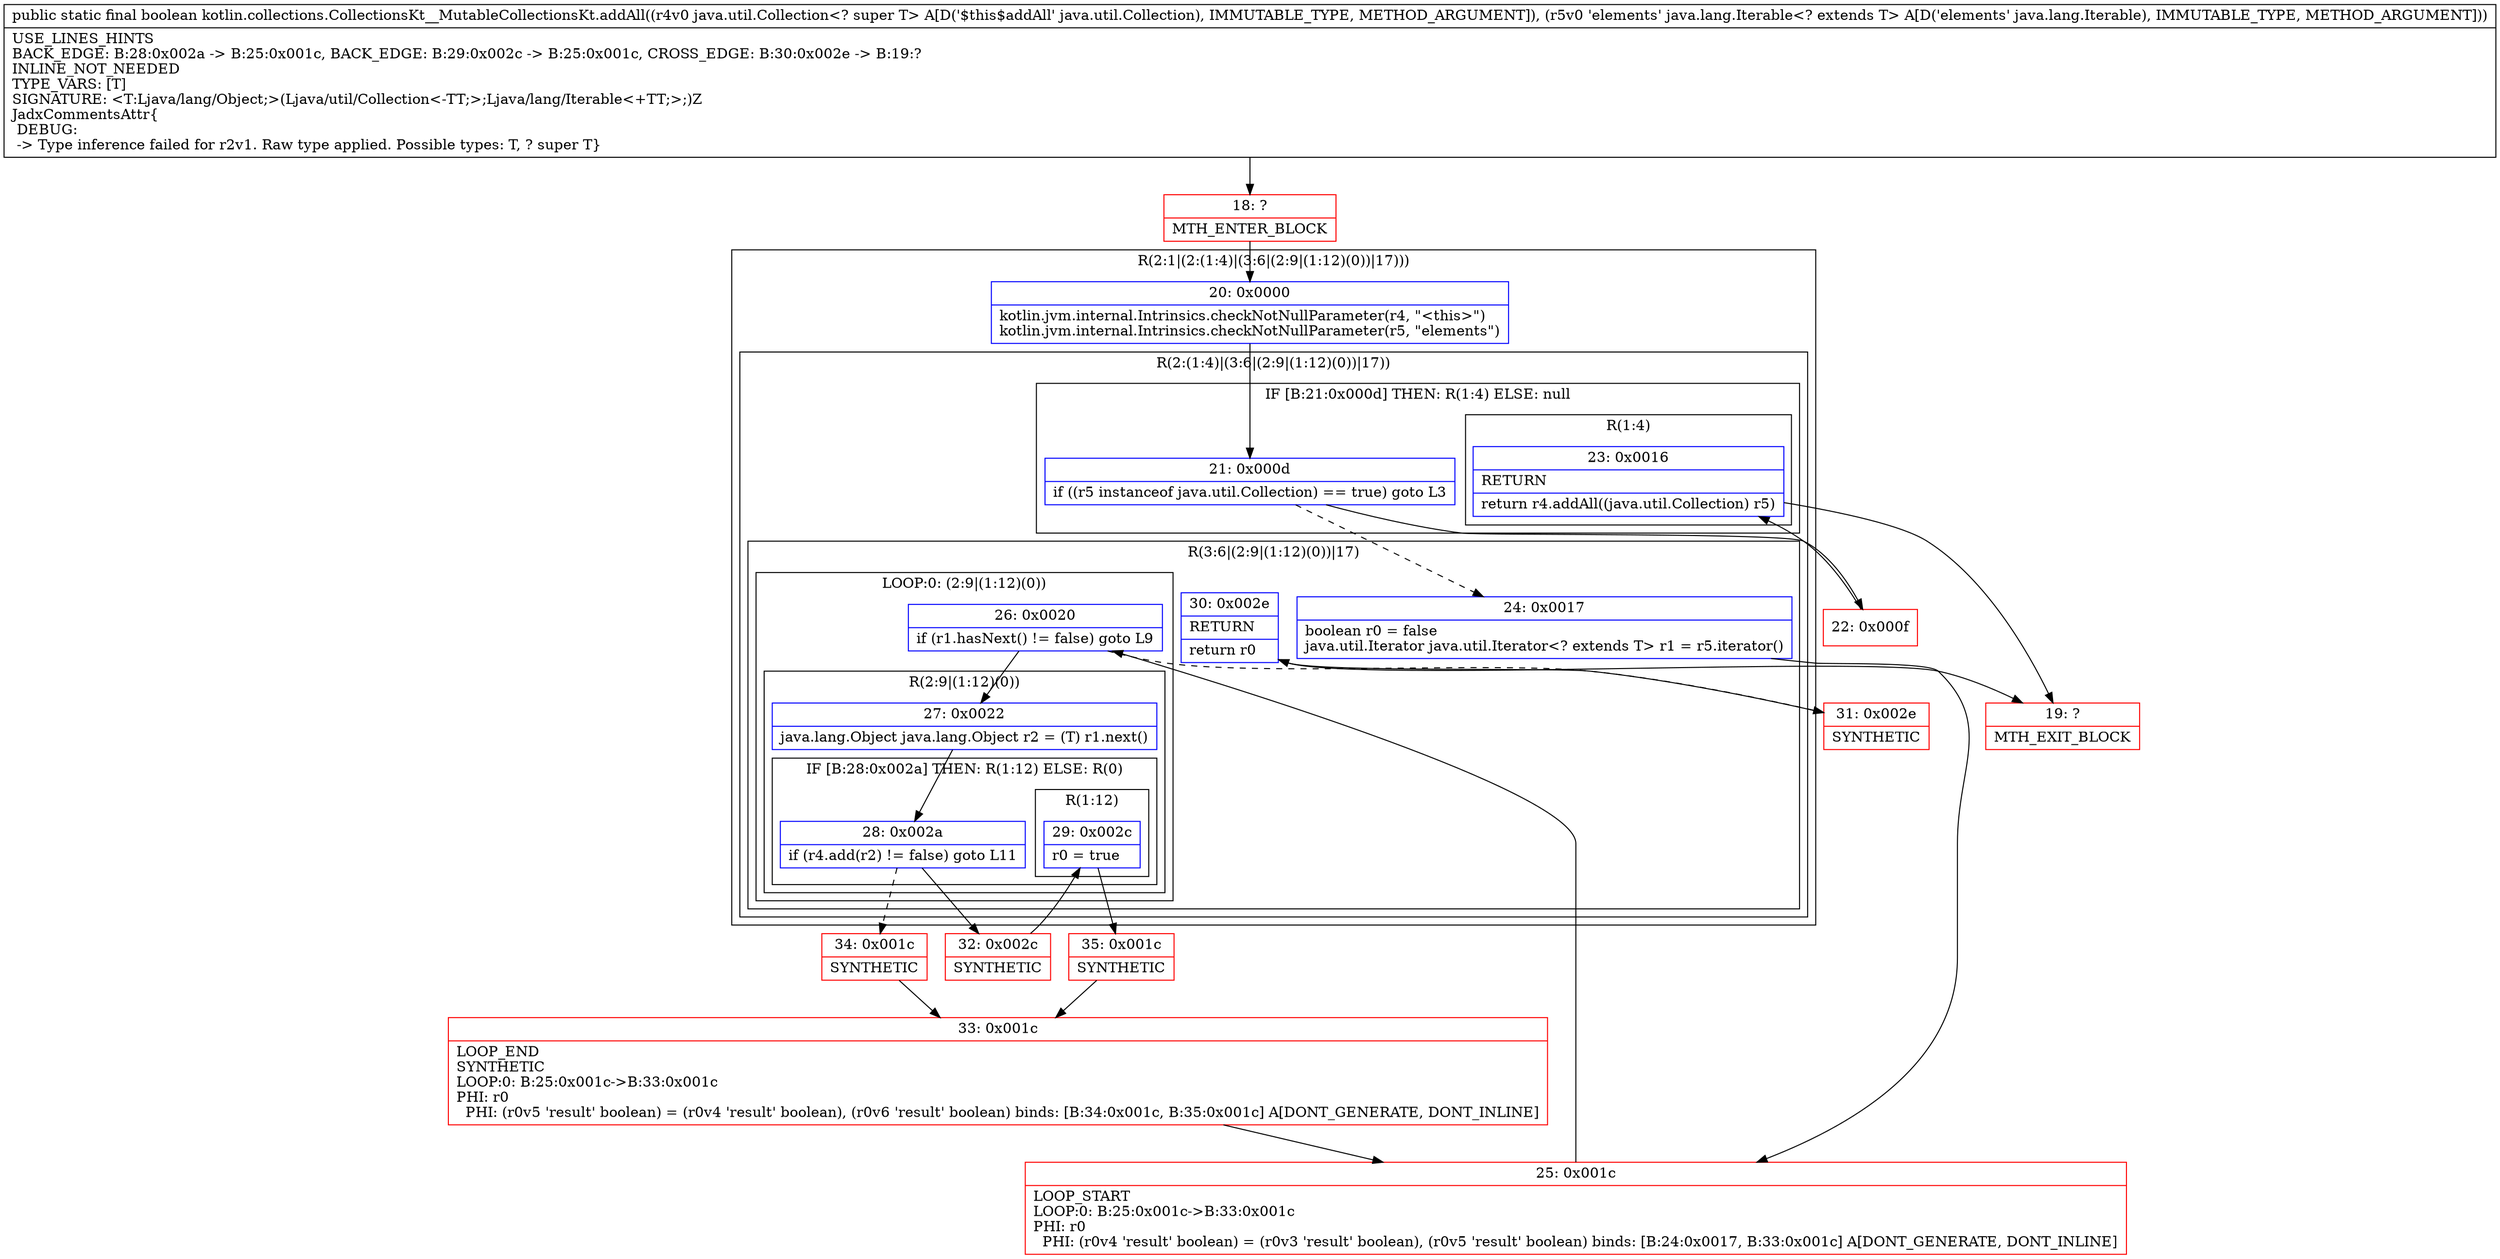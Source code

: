 digraph "CFG forkotlin.collections.CollectionsKt__MutableCollectionsKt.addAll(Ljava\/util\/Collection;Ljava\/lang\/Iterable;)Z" {
subgraph cluster_Region_1517480882 {
label = "R(2:1|(2:(1:4)|(3:6|(2:9|(1:12)(0))|17)))";
node [shape=record,color=blue];
Node_20 [shape=record,label="{20\:\ 0x0000|kotlin.jvm.internal.Intrinsics.checkNotNullParameter(r4, \"\<this\>\")\lkotlin.jvm.internal.Intrinsics.checkNotNullParameter(r5, \"elements\")\l}"];
subgraph cluster_Region_632508851 {
label = "R(2:(1:4)|(3:6|(2:9|(1:12)(0))|17))";
node [shape=record,color=blue];
subgraph cluster_IfRegion_198554803 {
label = "IF [B:21:0x000d] THEN: R(1:4) ELSE: null";
node [shape=record,color=blue];
Node_21 [shape=record,label="{21\:\ 0x000d|if ((r5 instanceof java.util.Collection) == true) goto L3\l}"];
subgraph cluster_Region_1178496631 {
label = "R(1:4)";
node [shape=record,color=blue];
Node_23 [shape=record,label="{23\:\ 0x0016|RETURN\l|return r4.addAll((java.util.Collection) r5)\l}"];
}
}
subgraph cluster_Region_1015923694 {
label = "R(3:6|(2:9|(1:12)(0))|17)";
node [shape=record,color=blue];
Node_24 [shape=record,label="{24\:\ 0x0017|boolean r0 = false\ljava.util.Iterator java.util.Iterator\<? extends T\> r1 = r5.iterator()\l}"];
subgraph cluster_LoopRegion_801034431 {
label = "LOOP:0: (2:9|(1:12)(0))";
node [shape=record,color=blue];
Node_26 [shape=record,label="{26\:\ 0x0020|if (r1.hasNext() != false) goto L9\l}"];
subgraph cluster_Region_593898981 {
label = "R(2:9|(1:12)(0))";
node [shape=record,color=blue];
Node_27 [shape=record,label="{27\:\ 0x0022|java.lang.Object java.lang.Object r2 = (T) r1.next()\l}"];
subgraph cluster_IfRegion_1906706644 {
label = "IF [B:28:0x002a] THEN: R(1:12) ELSE: R(0)";
node [shape=record,color=blue];
Node_28 [shape=record,label="{28\:\ 0x002a|if (r4.add(r2) != false) goto L11\l}"];
subgraph cluster_Region_278196282 {
label = "R(1:12)";
node [shape=record,color=blue];
Node_29 [shape=record,label="{29\:\ 0x002c|r0 = true\l}"];
}
subgraph cluster_Region_190587513 {
label = "R(0)";
node [shape=record,color=blue];
}
}
}
}
Node_30 [shape=record,label="{30\:\ 0x002e|RETURN\l|return r0\l}"];
}
}
}
Node_18 [shape=record,color=red,label="{18\:\ ?|MTH_ENTER_BLOCK\l}"];
Node_22 [shape=record,color=red,label="{22\:\ 0x000f}"];
Node_19 [shape=record,color=red,label="{19\:\ ?|MTH_EXIT_BLOCK\l}"];
Node_25 [shape=record,color=red,label="{25\:\ 0x001c|LOOP_START\lLOOP:0: B:25:0x001c\-\>B:33:0x001c\lPHI: r0 \l  PHI: (r0v4 'result' boolean) = (r0v3 'result' boolean), (r0v5 'result' boolean) binds: [B:24:0x0017, B:33:0x001c] A[DONT_GENERATE, DONT_INLINE]\l}"];
Node_32 [shape=record,color=red,label="{32\:\ 0x002c|SYNTHETIC\l}"];
Node_35 [shape=record,color=red,label="{35\:\ 0x001c|SYNTHETIC\l}"];
Node_33 [shape=record,color=red,label="{33\:\ 0x001c|LOOP_END\lSYNTHETIC\lLOOP:0: B:25:0x001c\-\>B:33:0x001c\lPHI: r0 \l  PHI: (r0v5 'result' boolean) = (r0v4 'result' boolean), (r0v6 'result' boolean) binds: [B:34:0x001c, B:35:0x001c] A[DONT_GENERATE, DONT_INLINE]\l}"];
Node_34 [shape=record,color=red,label="{34\:\ 0x001c|SYNTHETIC\l}"];
Node_31 [shape=record,color=red,label="{31\:\ 0x002e|SYNTHETIC\l}"];
MethodNode[shape=record,label="{public static final boolean kotlin.collections.CollectionsKt__MutableCollectionsKt.addAll((r4v0 java.util.Collection\<? super T\> A[D('$this$addAll' java.util.Collection), IMMUTABLE_TYPE, METHOD_ARGUMENT]), (r5v0 'elements' java.lang.Iterable\<? extends T\> A[D('elements' java.lang.Iterable), IMMUTABLE_TYPE, METHOD_ARGUMENT]))  | USE_LINES_HINTS\lBACK_EDGE: B:28:0x002a \-\> B:25:0x001c, BACK_EDGE: B:29:0x002c \-\> B:25:0x001c, CROSS_EDGE: B:30:0x002e \-\> B:19:?\lINLINE_NOT_NEEDED\lTYPE_VARS: [T]\lSIGNATURE: \<T:Ljava\/lang\/Object;\>(Ljava\/util\/Collection\<\-TT;\>;Ljava\/lang\/Iterable\<+TT;\>;)Z\lJadxCommentsAttr\{\l DEBUG: \l \-\> Type inference failed for r2v1. Raw type applied. Possible types: T, ? super T\}\l}"];
MethodNode -> Node_18;Node_20 -> Node_21;
Node_21 -> Node_22;
Node_21 -> Node_24[style=dashed];
Node_23 -> Node_19;
Node_24 -> Node_25;
Node_26 -> Node_27;
Node_26 -> Node_31[style=dashed];
Node_27 -> Node_28;
Node_28 -> Node_32;
Node_28 -> Node_34[style=dashed];
Node_29 -> Node_35;
Node_30 -> Node_19;
Node_18 -> Node_20;
Node_22 -> Node_23;
Node_25 -> Node_26;
Node_32 -> Node_29;
Node_35 -> Node_33;
Node_33 -> Node_25;
Node_34 -> Node_33;
Node_31 -> Node_30;
}

